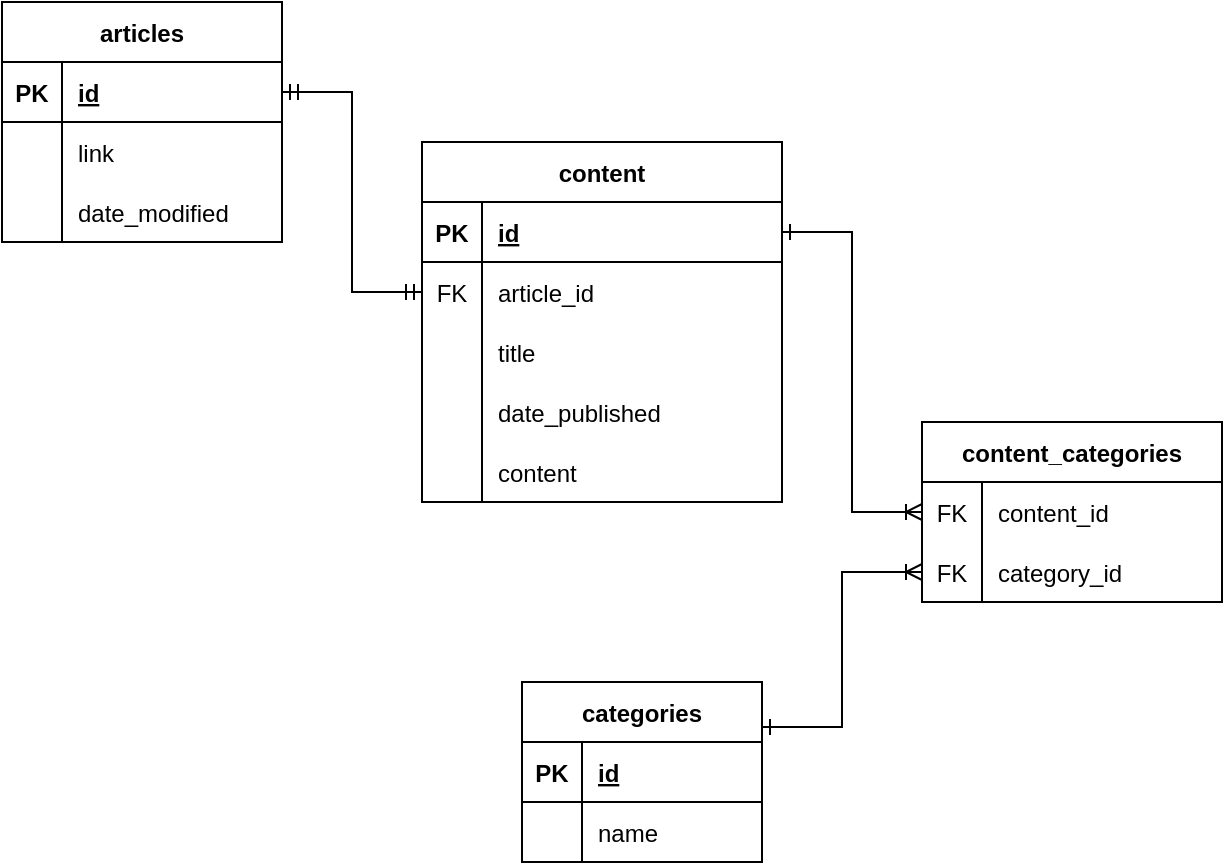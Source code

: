 <mxfile version="20.3.0" type="device"><diagram id="gTPAX31lZcrWrhEgBS4c" name="Page-1"><mxGraphModel dx="1422" dy="873" grid="1" gridSize="10" guides="1" tooltips="1" connect="1" arrows="1" fold="1" page="1" pageScale="1" pageWidth="850" pageHeight="1100" math="0" shadow="0"><root><mxCell id="0"/><mxCell id="1" parent="0"/><mxCell id="UbTH_F5tfRP8ZI6MJWvs-1" value="articles" style="shape=table;startSize=30;container=1;collapsible=1;childLayout=tableLayout;fixedRows=1;rowLines=0;fontStyle=1;align=center;resizeLast=1;" vertex="1" parent="1"><mxGeometry x="70" y="100" width="140" height="120" as="geometry"/></mxCell><mxCell id="UbTH_F5tfRP8ZI6MJWvs-2" value="" style="shape=tableRow;horizontal=0;startSize=0;swimlaneHead=0;swimlaneBody=0;fillColor=none;collapsible=0;dropTarget=0;points=[[0,0.5],[1,0.5]];portConstraint=eastwest;top=0;left=0;right=0;bottom=1;" vertex="1" parent="UbTH_F5tfRP8ZI6MJWvs-1"><mxGeometry y="30" width="140" height="30" as="geometry"/></mxCell><mxCell id="UbTH_F5tfRP8ZI6MJWvs-3" value="PK" style="shape=partialRectangle;connectable=0;fillColor=none;top=0;left=0;bottom=0;right=0;fontStyle=1;overflow=hidden;" vertex="1" parent="UbTH_F5tfRP8ZI6MJWvs-2"><mxGeometry width="30" height="30" as="geometry"><mxRectangle width="30" height="30" as="alternateBounds"/></mxGeometry></mxCell><mxCell id="UbTH_F5tfRP8ZI6MJWvs-4" value="id" style="shape=partialRectangle;connectable=0;fillColor=none;top=0;left=0;bottom=0;right=0;align=left;spacingLeft=6;fontStyle=5;overflow=hidden;" vertex="1" parent="UbTH_F5tfRP8ZI6MJWvs-2"><mxGeometry x="30" width="110" height="30" as="geometry"><mxRectangle width="110" height="30" as="alternateBounds"/></mxGeometry></mxCell><mxCell id="UbTH_F5tfRP8ZI6MJWvs-5" value="" style="shape=tableRow;horizontal=0;startSize=0;swimlaneHead=0;swimlaneBody=0;fillColor=none;collapsible=0;dropTarget=0;points=[[0,0.5],[1,0.5]];portConstraint=eastwest;top=0;left=0;right=0;bottom=0;" vertex="1" parent="UbTH_F5tfRP8ZI6MJWvs-1"><mxGeometry y="60" width="140" height="30" as="geometry"/></mxCell><mxCell id="UbTH_F5tfRP8ZI6MJWvs-6" value="" style="shape=partialRectangle;connectable=0;fillColor=none;top=0;left=0;bottom=0;right=0;editable=1;overflow=hidden;" vertex="1" parent="UbTH_F5tfRP8ZI6MJWvs-5"><mxGeometry width="30" height="30" as="geometry"><mxRectangle width="30" height="30" as="alternateBounds"/></mxGeometry></mxCell><mxCell id="UbTH_F5tfRP8ZI6MJWvs-7" value="link" style="shape=partialRectangle;connectable=0;fillColor=none;top=0;left=0;bottom=0;right=0;align=left;spacingLeft=6;overflow=hidden;" vertex="1" parent="UbTH_F5tfRP8ZI6MJWvs-5"><mxGeometry x="30" width="110" height="30" as="geometry"><mxRectangle width="110" height="30" as="alternateBounds"/></mxGeometry></mxCell><mxCell id="UbTH_F5tfRP8ZI6MJWvs-8" value="" style="shape=tableRow;horizontal=0;startSize=0;swimlaneHead=0;swimlaneBody=0;fillColor=none;collapsible=0;dropTarget=0;points=[[0,0.5],[1,0.5]];portConstraint=eastwest;top=0;left=0;right=0;bottom=0;" vertex="1" parent="UbTH_F5tfRP8ZI6MJWvs-1"><mxGeometry y="90" width="140" height="30" as="geometry"/></mxCell><mxCell id="UbTH_F5tfRP8ZI6MJWvs-9" value="" style="shape=partialRectangle;connectable=0;fillColor=none;top=0;left=0;bottom=0;right=0;editable=1;overflow=hidden;" vertex="1" parent="UbTH_F5tfRP8ZI6MJWvs-8"><mxGeometry width="30" height="30" as="geometry"><mxRectangle width="30" height="30" as="alternateBounds"/></mxGeometry></mxCell><mxCell id="UbTH_F5tfRP8ZI6MJWvs-10" value="date_modified" style="shape=partialRectangle;connectable=0;fillColor=none;top=0;left=0;bottom=0;right=0;align=left;spacingLeft=6;overflow=hidden;" vertex="1" parent="UbTH_F5tfRP8ZI6MJWvs-8"><mxGeometry x="30" width="110" height="30" as="geometry"><mxRectangle width="110" height="30" as="alternateBounds"/></mxGeometry></mxCell><mxCell id="UbTH_F5tfRP8ZI6MJWvs-58" style="edgeStyle=orthogonalEdgeStyle;rounded=0;orthogonalLoop=1;jettySize=auto;html=1;exitX=1;exitY=0.25;exitDx=0;exitDy=0;entryX=0;entryY=0.5;entryDx=0;entryDy=0;startArrow=ERone;startFill=0;endArrow=ERoneToMany;endFill=0;" edge="1" parent="1" source="UbTH_F5tfRP8ZI6MJWvs-14" target="UbTH_F5tfRP8ZI6MJWvs-47"><mxGeometry relative="1" as="geometry"/></mxCell><mxCell id="UbTH_F5tfRP8ZI6MJWvs-14" value="categories" style="shape=table;startSize=30;container=1;collapsible=1;childLayout=tableLayout;fixedRows=1;rowLines=0;fontStyle=1;align=center;resizeLast=1;" vertex="1" parent="1"><mxGeometry x="330" y="440" width="120" height="90" as="geometry"/></mxCell><mxCell id="UbTH_F5tfRP8ZI6MJWvs-15" value="" style="shape=tableRow;horizontal=0;startSize=0;swimlaneHead=0;swimlaneBody=0;fillColor=none;collapsible=0;dropTarget=0;points=[[0,0.5],[1,0.5]];portConstraint=eastwest;top=0;left=0;right=0;bottom=1;" vertex="1" parent="UbTH_F5tfRP8ZI6MJWvs-14"><mxGeometry y="30" width="120" height="30" as="geometry"/></mxCell><mxCell id="UbTH_F5tfRP8ZI6MJWvs-16" value="PK" style="shape=partialRectangle;connectable=0;fillColor=none;top=0;left=0;bottom=0;right=0;fontStyle=1;overflow=hidden;" vertex="1" parent="UbTH_F5tfRP8ZI6MJWvs-15"><mxGeometry width="30" height="30" as="geometry"><mxRectangle width="30" height="30" as="alternateBounds"/></mxGeometry></mxCell><mxCell id="UbTH_F5tfRP8ZI6MJWvs-17" value="id" style="shape=partialRectangle;connectable=0;fillColor=none;top=0;left=0;bottom=0;right=0;align=left;spacingLeft=6;fontStyle=5;overflow=hidden;" vertex="1" parent="UbTH_F5tfRP8ZI6MJWvs-15"><mxGeometry x="30" width="90" height="30" as="geometry"><mxRectangle width="90" height="30" as="alternateBounds"/></mxGeometry></mxCell><mxCell id="UbTH_F5tfRP8ZI6MJWvs-18" value="" style="shape=tableRow;horizontal=0;startSize=0;swimlaneHead=0;swimlaneBody=0;fillColor=none;collapsible=0;dropTarget=0;points=[[0,0.5],[1,0.5]];portConstraint=eastwest;top=0;left=0;right=0;bottom=0;" vertex="1" parent="UbTH_F5tfRP8ZI6MJWvs-14"><mxGeometry y="60" width="120" height="30" as="geometry"/></mxCell><mxCell id="UbTH_F5tfRP8ZI6MJWvs-19" value="" style="shape=partialRectangle;connectable=0;fillColor=none;top=0;left=0;bottom=0;right=0;editable=1;overflow=hidden;" vertex="1" parent="UbTH_F5tfRP8ZI6MJWvs-18"><mxGeometry width="30" height="30" as="geometry"><mxRectangle width="30" height="30" as="alternateBounds"/></mxGeometry></mxCell><mxCell id="UbTH_F5tfRP8ZI6MJWvs-20" value="name" style="shape=partialRectangle;connectable=0;fillColor=none;top=0;left=0;bottom=0;right=0;align=left;spacingLeft=6;overflow=hidden;" vertex="1" parent="UbTH_F5tfRP8ZI6MJWvs-18"><mxGeometry x="30" width="90" height="30" as="geometry"><mxRectangle width="90" height="30" as="alternateBounds"/></mxGeometry></mxCell><mxCell id="UbTH_F5tfRP8ZI6MJWvs-27" value="content" style="shape=table;startSize=30;container=1;collapsible=1;childLayout=tableLayout;fixedRows=1;rowLines=0;fontStyle=1;align=center;resizeLast=1;" vertex="1" parent="1"><mxGeometry x="280" y="170" width="180" height="180" as="geometry"/></mxCell><mxCell id="UbTH_F5tfRP8ZI6MJWvs-28" value="" style="shape=tableRow;horizontal=0;startSize=0;swimlaneHead=0;swimlaneBody=0;fillColor=none;collapsible=0;dropTarget=0;points=[[0,0.5],[1,0.5]];portConstraint=eastwest;top=0;left=0;right=0;bottom=1;" vertex="1" parent="UbTH_F5tfRP8ZI6MJWvs-27"><mxGeometry y="30" width="180" height="30" as="geometry"/></mxCell><mxCell id="UbTH_F5tfRP8ZI6MJWvs-29" value="PK" style="shape=partialRectangle;connectable=0;fillColor=none;top=0;left=0;bottom=0;right=0;fontStyle=1;overflow=hidden;" vertex="1" parent="UbTH_F5tfRP8ZI6MJWvs-28"><mxGeometry width="30" height="30" as="geometry"><mxRectangle width="30" height="30" as="alternateBounds"/></mxGeometry></mxCell><mxCell id="UbTH_F5tfRP8ZI6MJWvs-30" value="id" style="shape=partialRectangle;connectable=0;fillColor=none;top=0;left=0;bottom=0;right=0;align=left;spacingLeft=6;fontStyle=5;overflow=hidden;" vertex="1" parent="UbTH_F5tfRP8ZI6MJWvs-28"><mxGeometry x="30" width="150" height="30" as="geometry"><mxRectangle width="150" height="30" as="alternateBounds"/></mxGeometry></mxCell><mxCell id="UbTH_F5tfRP8ZI6MJWvs-31" value="" style="shape=tableRow;horizontal=0;startSize=0;swimlaneHead=0;swimlaneBody=0;fillColor=none;collapsible=0;dropTarget=0;points=[[0,0.5],[1,0.5]];portConstraint=eastwest;top=0;left=0;right=0;bottom=0;" vertex="1" parent="UbTH_F5tfRP8ZI6MJWvs-27"><mxGeometry y="60" width="180" height="30" as="geometry"/></mxCell><mxCell id="UbTH_F5tfRP8ZI6MJWvs-32" value="FK" style="shape=partialRectangle;connectable=0;fillColor=none;top=0;left=0;bottom=0;right=0;editable=1;overflow=hidden;" vertex="1" parent="UbTH_F5tfRP8ZI6MJWvs-31"><mxGeometry width="30" height="30" as="geometry"><mxRectangle width="30" height="30" as="alternateBounds"/></mxGeometry></mxCell><mxCell id="UbTH_F5tfRP8ZI6MJWvs-33" value="article_id" style="shape=partialRectangle;connectable=0;fillColor=none;top=0;left=0;bottom=0;right=0;align=left;spacingLeft=6;overflow=hidden;" vertex="1" parent="UbTH_F5tfRP8ZI6MJWvs-31"><mxGeometry x="30" width="150" height="30" as="geometry"><mxRectangle width="150" height="30" as="alternateBounds"/></mxGeometry></mxCell><mxCell id="UbTH_F5tfRP8ZI6MJWvs-34" value="" style="shape=tableRow;horizontal=0;startSize=0;swimlaneHead=0;swimlaneBody=0;fillColor=none;collapsible=0;dropTarget=0;points=[[0,0.5],[1,0.5]];portConstraint=eastwest;top=0;left=0;right=0;bottom=0;" vertex="1" parent="UbTH_F5tfRP8ZI6MJWvs-27"><mxGeometry y="90" width="180" height="30" as="geometry"/></mxCell><mxCell id="UbTH_F5tfRP8ZI6MJWvs-35" value="" style="shape=partialRectangle;connectable=0;fillColor=none;top=0;left=0;bottom=0;right=0;editable=1;overflow=hidden;" vertex="1" parent="UbTH_F5tfRP8ZI6MJWvs-34"><mxGeometry width="30" height="30" as="geometry"><mxRectangle width="30" height="30" as="alternateBounds"/></mxGeometry></mxCell><mxCell id="UbTH_F5tfRP8ZI6MJWvs-36" value="title" style="shape=partialRectangle;connectable=0;fillColor=none;top=0;left=0;bottom=0;right=0;align=left;spacingLeft=6;overflow=hidden;" vertex="1" parent="UbTH_F5tfRP8ZI6MJWvs-34"><mxGeometry x="30" width="150" height="30" as="geometry"><mxRectangle width="150" height="30" as="alternateBounds"/></mxGeometry></mxCell><mxCell id="UbTH_F5tfRP8ZI6MJWvs-37" value="" style="shape=tableRow;horizontal=0;startSize=0;swimlaneHead=0;swimlaneBody=0;fillColor=none;collapsible=0;dropTarget=0;points=[[0,0.5],[1,0.5]];portConstraint=eastwest;top=0;left=0;right=0;bottom=0;" vertex="1" parent="UbTH_F5tfRP8ZI6MJWvs-27"><mxGeometry y="120" width="180" height="30" as="geometry"/></mxCell><mxCell id="UbTH_F5tfRP8ZI6MJWvs-38" value="" style="shape=partialRectangle;connectable=0;fillColor=none;top=0;left=0;bottom=0;right=0;editable=1;overflow=hidden;" vertex="1" parent="UbTH_F5tfRP8ZI6MJWvs-37"><mxGeometry width="30" height="30" as="geometry"><mxRectangle width="30" height="30" as="alternateBounds"/></mxGeometry></mxCell><mxCell id="UbTH_F5tfRP8ZI6MJWvs-39" value="date_published" style="shape=partialRectangle;connectable=0;fillColor=none;top=0;left=0;bottom=0;right=0;align=left;spacingLeft=6;overflow=hidden;" vertex="1" parent="UbTH_F5tfRP8ZI6MJWvs-37"><mxGeometry x="30" width="150" height="30" as="geometry"><mxRectangle width="150" height="30" as="alternateBounds"/></mxGeometry></mxCell><mxCell id="UbTH_F5tfRP8ZI6MJWvs-53" value="" style="shape=tableRow;horizontal=0;startSize=0;swimlaneHead=0;swimlaneBody=0;fillColor=none;collapsible=0;dropTarget=0;points=[[0,0.5],[1,0.5]];portConstraint=eastwest;top=0;left=0;right=0;bottom=0;" vertex="1" parent="UbTH_F5tfRP8ZI6MJWvs-27"><mxGeometry y="150" width="180" height="30" as="geometry"/></mxCell><mxCell id="UbTH_F5tfRP8ZI6MJWvs-54" value="" style="shape=partialRectangle;connectable=0;fillColor=none;top=0;left=0;bottom=0;right=0;editable=1;overflow=hidden;" vertex="1" parent="UbTH_F5tfRP8ZI6MJWvs-53"><mxGeometry width="30" height="30" as="geometry"><mxRectangle width="30" height="30" as="alternateBounds"/></mxGeometry></mxCell><mxCell id="UbTH_F5tfRP8ZI6MJWvs-55" value="content" style="shape=partialRectangle;connectable=0;fillColor=none;top=0;left=0;bottom=0;right=0;align=left;spacingLeft=6;overflow=hidden;" vertex="1" parent="UbTH_F5tfRP8ZI6MJWvs-53"><mxGeometry x="30" width="150" height="30" as="geometry"><mxRectangle width="150" height="30" as="alternateBounds"/></mxGeometry></mxCell><mxCell id="UbTH_F5tfRP8ZI6MJWvs-40" value="content_categories" style="shape=table;startSize=30;container=1;collapsible=1;childLayout=tableLayout;fixedRows=1;rowLines=0;fontStyle=1;align=center;resizeLast=1;" vertex="1" parent="1"><mxGeometry x="530" y="310" width="150" height="90" as="geometry"/></mxCell><mxCell id="UbTH_F5tfRP8ZI6MJWvs-44" value="" style="shape=tableRow;horizontal=0;startSize=0;swimlaneHead=0;swimlaneBody=0;fillColor=none;collapsible=0;dropTarget=0;points=[[0,0.5],[1,0.5]];portConstraint=eastwest;top=0;left=0;right=0;bottom=0;" vertex="1" parent="UbTH_F5tfRP8ZI6MJWvs-40"><mxGeometry y="30" width="150" height="30" as="geometry"/></mxCell><mxCell id="UbTH_F5tfRP8ZI6MJWvs-45" value="FK" style="shape=partialRectangle;connectable=0;fillColor=none;top=0;left=0;bottom=0;right=0;editable=1;overflow=hidden;" vertex="1" parent="UbTH_F5tfRP8ZI6MJWvs-44"><mxGeometry width="30" height="30" as="geometry"><mxRectangle width="30" height="30" as="alternateBounds"/></mxGeometry></mxCell><mxCell id="UbTH_F5tfRP8ZI6MJWvs-46" value="content_id" style="shape=partialRectangle;connectable=0;fillColor=none;top=0;left=0;bottom=0;right=0;align=left;spacingLeft=6;overflow=hidden;" vertex="1" parent="UbTH_F5tfRP8ZI6MJWvs-44"><mxGeometry x="30" width="120" height="30" as="geometry"><mxRectangle width="120" height="30" as="alternateBounds"/></mxGeometry></mxCell><mxCell id="UbTH_F5tfRP8ZI6MJWvs-47" value="" style="shape=tableRow;horizontal=0;startSize=0;swimlaneHead=0;swimlaneBody=0;fillColor=none;collapsible=0;dropTarget=0;points=[[0,0.5],[1,0.5]];portConstraint=eastwest;top=0;left=0;right=0;bottom=0;" vertex="1" parent="UbTH_F5tfRP8ZI6MJWvs-40"><mxGeometry y="60" width="150" height="30" as="geometry"/></mxCell><mxCell id="UbTH_F5tfRP8ZI6MJWvs-48" value="FK" style="shape=partialRectangle;connectable=0;fillColor=none;top=0;left=0;bottom=0;right=0;editable=1;overflow=hidden;" vertex="1" parent="UbTH_F5tfRP8ZI6MJWvs-47"><mxGeometry width="30" height="30" as="geometry"><mxRectangle width="30" height="30" as="alternateBounds"/></mxGeometry></mxCell><mxCell id="UbTH_F5tfRP8ZI6MJWvs-49" value="category_id" style="shape=partialRectangle;connectable=0;fillColor=none;top=0;left=0;bottom=0;right=0;align=left;spacingLeft=6;overflow=hidden;" vertex="1" parent="UbTH_F5tfRP8ZI6MJWvs-47"><mxGeometry x="30" width="120" height="30" as="geometry"><mxRectangle width="120" height="30" as="alternateBounds"/></mxGeometry></mxCell><mxCell id="UbTH_F5tfRP8ZI6MJWvs-56" style="edgeStyle=orthogonalEdgeStyle;rounded=0;orthogonalLoop=1;jettySize=auto;html=1;exitX=0;exitY=0.5;exitDx=0;exitDy=0;entryX=1;entryY=0.5;entryDx=0;entryDy=0;endArrow=ERmandOne;endFill=0;startArrow=ERmandOne;startFill=0;" edge="1" parent="1" source="UbTH_F5tfRP8ZI6MJWvs-31" target="UbTH_F5tfRP8ZI6MJWvs-2"><mxGeometry relative="1" as="geometry"/></mxCell><mxCell id="UbTH_F5tfRP8ZI6MJWvs-57" style="edgeStyle=orthogonalEdgeStyle;rounded=0;orthogonalLoop=1;jettySize=auto;html=1;exitX=1;exitY=0.5;exitDx=0;exitDy=0;entryX=0;entryY=0.5;entryDx=0;entryDy=0;startArrow=ERone;startFill=0;endArrow=ERoneToMany;endFill=0;" edge="1" parent="1" source="UbTH_F5tfRP8ZI6MJWvs-28" target="UbTH_F5tfRP8ZI6MJWvs-44"><mxGeometry relative="1" as="geometry"/></mxCell></root></mxGraphModel></diagram></mxfile>
